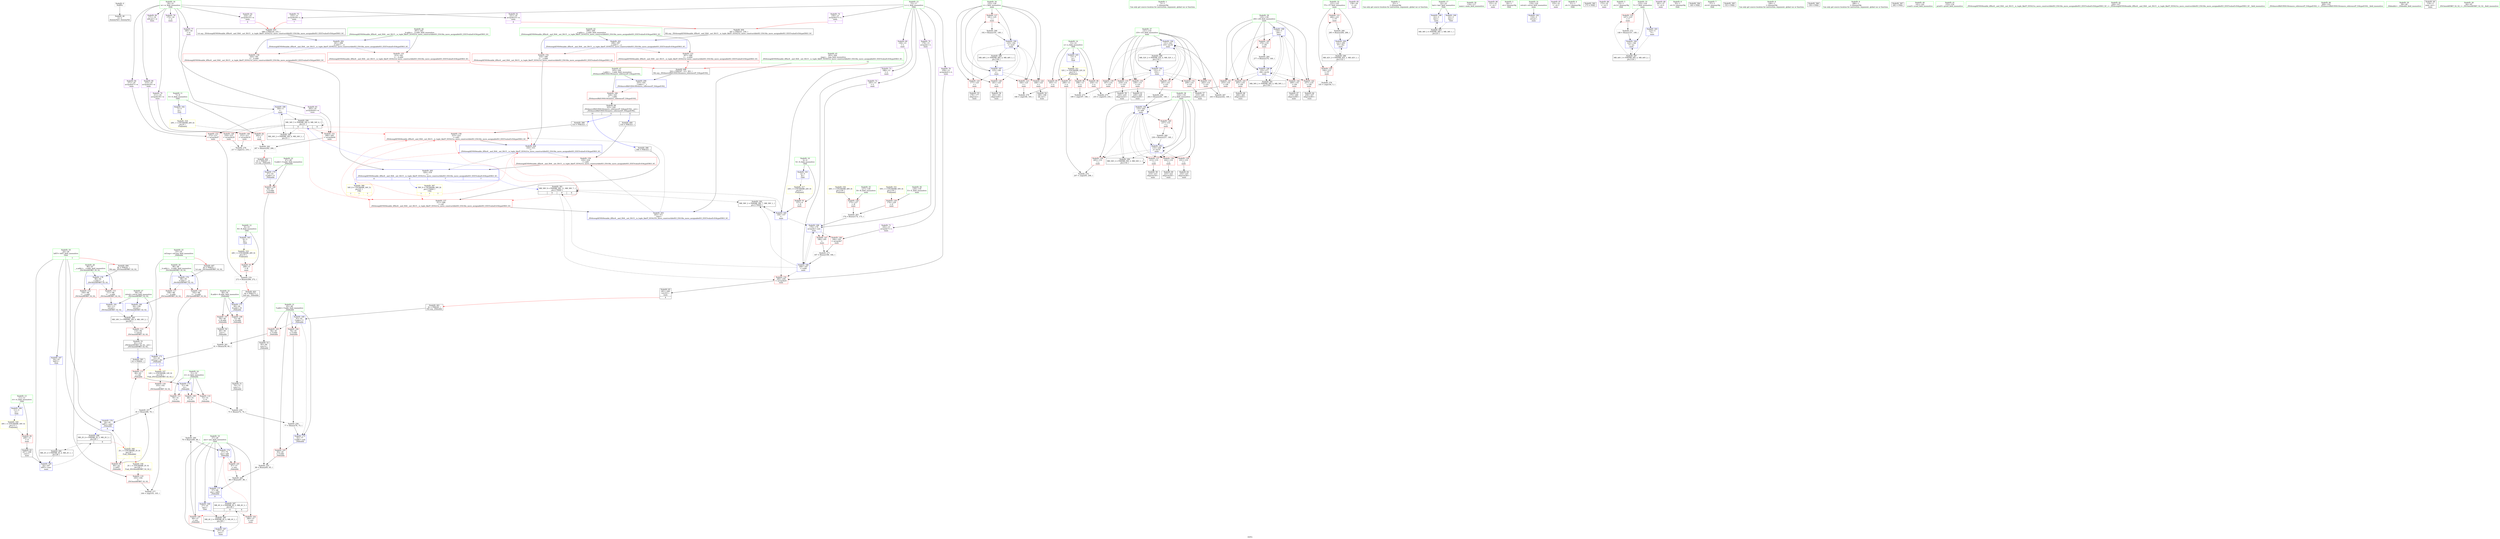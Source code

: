 digraph "SVFG" {
	label="SVFG";

	Node0x559881ffaec0 [shape=record,color=grey,label="{NodeID: 0\nNullPtr}"];
	Node0x559881ffaec0 -> Node0x55988200e510[style=solid];
	Node0x559882012890 [shape=record,color=grey,label="{NodeID: 277\n106 = cmp(103, 105, )\n}"];
	Node0x559882010de0 [shape=record,color=blue,label="{NodeID: 194\n131\<--243\ni10\<--inc34\nmain\n}"];
	Node0x559882010de0 -> Node0x559882013800[style=dashed];
	Node0x559882010de0 -> Node0x5598820138d0[style=dashed];
	Node0x559882010de0 -> Node0x5598820139a0[style=dashed];
	Node0x559882010de0 -> Node0x559882013a70[style=dashed];
	Node0x559882010de0 -> Node0x559882013b40[style=dashed];
	Node0x559882010de0 -> Node0x559882013c10[style=dashed];
	Node0x559882010de0 -> Node0x559882010de0[style=dashed];
	Node0x559882010de0 -> Node0x55988202b580[style=dashed];
	Node0x55988200e120 [shape=record,color=red,label="{NodeID: 111\n79\<--51\n\<--rt\n_Z4dealdii\n}"];
	Node0x55988200e120 -> Node0x55988201b6d0[style=solid];
	Node0x55988200c3c0 [shape=record,color=green,label="{NodeID: 28\n96\<--97\n__a.addr\<--__a.addr_field_insensitive\n_ZSt3minIdERKT_S2_S2_\n}"];
	Node0x55988200c3c0 -> Node0x55988200e390[style=solid];
	Node0x55988200c3c0 -> Node0x55988200e460[style=solid];
	Node0x55988200c3c0 -> Node0x559882016080[style=solid];
	Node0x559882013f50 [shape=record,color=red,label="{NodeID: 139\n231\<--133\n\<--j\nmain\n}"];
	Node0x559882013f50 -> Node0x55988200f0a0[style=solid];
	Node0x55988200ebc0 [shape=record,color=black,label="{NodeID: 56\n182\<--181\nidxprom6\<--\nmain\n}"];
	Node0x559882015730 [shape=record,color=blue,label="{NodeID: 167\n24\<--25\nleftT\<--\nGlob }"];
	Node0x559882015730 -> Node0x559882029c80[style=dashed];
	Node0x559882010280 [shape=record,color=purple,label="{NodeID: 84\n271\<--18\narrayidx47\<--w\nmain\n}"];
	Node0x559882010280 -> Node0x5598820149e0[style=solid];
	Node0x559881ffce80 [shape=record,color=green,label="{NodeID: 1\n5\<--1\n\<--dummyObj\nCan only get source location for instruction, argument, global var or function.}"];
	Node0x559882012a10 [shape=record,color=grey,label="{NodeID: 278\n145 = cmp(144, 5, )\n}"];
	Node0x559882010eb0 [shape=record,color=blue,label="{NodeID: 195\n24\<--247\nleftT\<--conv\nmain\n}"];
	Node0x559882010eb0 -> Node0x55988202dc80[style=dashed];
	Node0x55988200e1f0 [shape=record,color=red,label="{NodeID: 112\n66\<--63\n\<--call\n_Z4dealdii\n}"];
	Node0x55988200e1f0 -> Node0x559882015c70[style=solid];
	Node0x55988200c490 [shape=record,color=green,label="{NodeID: 29\n98\<--99\n__b.addr\<--__b.addr_field_insensitive\n_ZSt3minIdERKT_S2_S2_\n}"];
	Node0x55988200c490 -> Node0x559882012ca0[style=solid];
	Node0x55988200c490 -> Node0x559882012d70[style=solid];
	Node0x55988200c490 -> Node0x559882016150[style=solid];
	Node0x559881e60f20 [shape=record,color=yellow,style=double,label="{NodeID: 306\n2V_1 = ENCHI(MR_2V_0)\npts\{26 \}\nFun[_Z4dealdii]|{|<s3>1}}"];
	Node0x559881e60f20 -> Node0x55988200d760[style=dashed];
	Node0x559881e60f20 -> Node0x55988200e1f0[style=dashed];
	Node0x559881e60f20 -> Node0x559882015ee0[style=dashed];
	Node0x559881e60f20:s3 -> Node0x559882033230[style=dashed,color=red];
	Node0x559882014020 [shape=record,color=red,label="{NodeID: 140\n237\<--133\n\<--j\nmain\n}"];
	Node0x559882014020 -> Node0x559882011c90[style=solid];
	Node0x55988200ec90 [shape=record,color=black,label="{NodeID: 57\n210\<--209\nidxprom17\<--\nmain\n}"];
	Node0x559882015830 [shape=record,color=blue,label="{NodeID: 168\n27\<--25\nans\<--\nGlob }"];
	Node0x559882015830 -> Node0x55988202a180[style=dashed];
	Node0x559882010350 [shape=record,color=purple,label="{NodeID: 85\n139\<--29\n\<--.str\nmain\n}"];
	Node0x559881ffcf10 [shape=record,color=green,label="{NodeID: 2\n25\<--1\n\<--dummyObj\nCan only get source location for instruction, argument, global var or function.}"];
	Node0x559882012b90 [shape=record,color=grey,label="{NodeID: 279\n166 = cmp(164, 165, )\n}"];
	Node0x559882010f80 [shape=record,color=blue,label="{NodeID: 196\n22\<--5\nlast\<--\nmain\n}"];
	Node0x559882010f80 -> Node0x559882029780[style=dashed];
	Node0x55988200e2c0 [shape=record,color=red,label="{NodeID: 113\n114\<--94\n\<--retval\n_ZSt3minIdERKT_S2_S2_\n}"];
	Node0x55988200e2c0 -> Node0x55988200e950[style=solid];
	Node0x55988200c560 [shape=record,color=green,label="{NodeID: 30\n116\<--117\nmain\<--main_field_insensitive\n}"];
	Node0x5598820140f0 [shape=record,color=red,label="{NodeID: 141\n253\<--135\n\<--i36\nmain\n}"];
	Node0x5598820140f0 -> Node0x559882012590[style=solid];
	Node0x55988200ed60 [shape=record,color=black,label="{NodeID: 58\n214\<--213\nidxprom19\<--\nmain\n}"];
	Node0x559882015930 [shape=record,color=blue,label="{NodeID: 169\n45\<--42\nT.addr\<--T\n_Z4dealdii\n}"];
	Node0x559882015930 -> Node0x55988200daa0[style=dashed];
	Node0x559882015930 -> Node0x55988200db70[style=dashed];
	Node0x559882015930 -> Node0x559882015e10[style=dashed];
	Node0x559882010420 [shape=record,color=purple,label="{NodeID: 86\n151\<--31\n\<--.str.1\nmain\n}"];
	Node0x559881ffcfa0 [shape=record,color=green,label="{NodeID: 3\n29\<--1\n.str\<--dummyObj\nGlob }"];
	Node0x559882011050 [shape=record,color=blue,label="{NodeID: 197\n27\<--25\nans\<--\nmain\n}"];
	Node0x559882011050 -> Node0x55988202e180[style=dashed];
	Node0x55988200e390 [shape=record,color=red,label="{NodeID: 114\n104\<--96\n\<--__a.addr\n_ZSt3minIdERKT_S2_S2_\n}"];
	Node0x55988200e390 -> Node0x559882012f10[style=solid];
	Node0x55988200c660 [shape=record,color=green,label="{NodeID: 31\n119\<--120\nretval\<--retval_field_insensitive\nmain\n}"];
	Node0x55988200c660 -> Node0x5598820163c0[style=solid];
	Node0x5598820141c0 [shape=record,color=red,label="{NodeID: 142\n257\<--135\n\<--i36\nmain\n}"];
	Node0x5598820141c0 -> Node0x55988200f240[style=solid];
	Node0x55988200ee30 [shape=record,color=black,label="{NodeID: 59\n220\<--219\nidxprom22\<--\nmain\n}"];
	Node0x559882033230 [shape=record,color=yellow,style=double,label="{NodeID: 336\n2V_1 = ENCHI(MR_2V_0)\npts\{26 \}\nFun[_ZSt3minIdERKT_S2_S2_]}"];
	Node0x559882033230 -> Node0x559882012f10[style=dashed];
	Node0x559882015a00 [shape=record,color=blue,label="{NodeID: 170\n47\<--43\nS.addr\<--S\n_Z4dealdii\n}"];
	Node0x559882015a00 -> Node0x55988200dd10[style=dashed];
	Node0x5598820104f0 [shape=record,color=purple,label="{NodeID: 87\n155\<--33\n\<--.str.2\nmain\n}"];
	Node0x559881ffcc70 [shape=record,color=green,label="{NodeID: 4\n31\<--1\n.str.1\<--dummyObj\nGlob }"];
	Node0x559882011120 [shape=record,color=blue,label="{NodeID: 198\n135\<--5\ni36\<--\nmain\n}"];
	Node0x559882011120 -> Node0x5598820140f0[style=dashed];
	Node0x559882011120 -> Node0x5598820141c0[style=dashed];
	Node0x559882011120 -> Node0x559882014290[style=dashed];
	Node0x559882011120 -> Node0x559882014360[style=dashed];
	Node0x559882011120 -> Node0x559882014430[style=dashed];
	Node0x559882011120 -> Node0x5598820111f0[style=dashed];
	Node0x559882011120 -> Node0x55988202c380[style=dashed];
	Node0x55988200e460 [shape=record,color=red,label="{NodeID: 115\n111\<--96\n\<--__a.addr\n_ZSt3minIdERKT_S2_S2_\n}"];
	Node0x55988200e460 -> Node0x5598820162f0[style=solid];
	Node0x55988200c730 [shape=record,color=green,label="{NodeID: 32\n121\<--122\nTT\<--TT_field_insensitive\nmain\n}"];
	Node0x55988200c730 -> Node0x559882012fe0[style=solid];
	Node0x55988200c730 -> Node0x5598820130b0[style=solid];
	Node0x55988200c730 -> Node0x5598820112c0[style=solid];
	Node0x55988204a580 [shape=record,color=black,label="{NodeID: 392\n173 = PHI()\n}"];
	Node0x559882014290 [shape=record,color=red,label="{NodeID: 143\n263\<--135\n\<--i36\nmain\n}"];
	Node0x559882014290 -> Node0x55988200f3e0[style=solid];
	Node0x55988200ef00 [shape=record,color=black,label="{NodeID: 60\n223\<--222\nidxprom24\<--\nmain\n}"];
	Node0x559882033340 [shape=record,color=yellow,style=double,label="{NodeID: 337\n14V_1 = ENCHI(MR_14V_0)\npts\{54 \}\nFun[_ZSt3minIdERKT_S2_S2_]}"];
	Node0x559882033340 -> Node0x559882012e40[style=dashed];
	Node0x559882015ad0 [shape=record,color=blue,label="{NodeID: 171\n49\<--44\nR.addr\<--R\n_Z4dealdii\n}"];
	Node0x559882015ad0 -> Node0x55988200dde0[style=dashed];
	Node0x559882015ad0 -> Node0x55988200deb0[style=dashed];
	Node0x5598820105c0 [shape=record,color=purple,label="{NodeID: 88\n172\<--35\n\<--.str.3\nmain\n}"];
	Node0x559881ffcd00 [shape=record,color=green,label="{NodeID: 5\n33\<--1\n.str.2\<--dummyObj\nGlob }"];
	Node0x559882029280 [shape=record,color=black,label="{NodeID: 282\nMR_34V_2 = PHI(MR_34V_4, MR_34V_1, )\npts\{21 \}\n}"];
	Node0x559882029280 -> Node0x559882016700[style=dashed];
	Node0x5598820111f0 [shape=record,color=blue,label="{NodeID: 199\n135\<--277\ni36\<--inc50\nmain\n}"];
	Node0x5598820111f0 -> Node0x5598820140f0[style=dashed];
	Node0x5598820111f0 -> Node0x5598820141c0[style=dashed];
	Node0x5598820111f0 -> Node0x559882014290[style=dashed];
	Node0x5598820111f0 -> Node0x559882014360[style=dashed];
	Node0x5598820111f0 -> Node0x559882014430[style=dashed];
	Node0x5598820111f0 -> Node0x5598820111f0[style=dashed];
	Node0x5598820111f0 -> Node0x55988202c380[style=dashed];
	Node0x559882012ca0 [shape=record,color=red,label="{NodeID: 116\n102\<--98\n\<--__b.addr\n_ZSt3minIdERKT_S2_S2_\n}"];
	Node0x559882012ca0 -> Node0x559882012e40[style=solid];
	Node0x55988200c800 [shape=record,color=green,label="{NodeID: 33\n123\<--124\nT\<--T_field_insensitive\nmain\n}"];
	Node0x55988200c800 -> Node0x559882013180[style=solid];
	Node0x55988200c800 -> Node0x559882016490[style=solid];
	Node0x55988200c800 -> Node0x559882016560[style=solid];
	Node0x55988204a4b0 [shape=record,color=black,label="{NodeID: 393\n63 = PHI(91, )\n}"];
	Node0x55988204a4b0 -> Node0x55988200e1f0[style=solid];
	Node0x559882014360 [shape=record,color=red,label="{NodeID: 144\n269\<--135\n\<--i36\nmain\n}"];
	Node0x559882014360 -> Node0x55988200f4b0[style=solid];
	Node0x55988200efd0 [shape=record,color=black,label="{NodeID: 61\n229\<--228\nidxprom26\<--\nmain\n}"];
	Node0x55988201b3d0 [shape=record,color=grey,label="{NodeID: 255\n86 = Binary(83, 85, )\n}"];
	Node0x55988201b3d0 -> Node0x55988201c2d0[style=solid];
	Node0x559882015ba0 [shape=record,color=blue,label="{NodeID: 172\n53\<--61\nref.tmp\<--div\n_Z4dealdii\n|{|<s1>1}}"];
	Node0x559882015ba0 -> Node0x55988200e1f0[style=dashed];
	Node0x559882015ba0:s1 -> Node0x559882033340[style=dashed,color=red];
	Node0x559882010690 [shape=record,color=purple,label="{NodeID: 89\n281\<--37\n\<--.str.4\nmain\n}"];
	Node0x559881ffcd90 [shape=record,color=green,label="{NodeID: 6\n35\<--1\n.str.3\<--dummyObj\nGlob }"];
	Node0x559882029780 [shape=record,color=black,label="{NodeID: 283\nMR_36V_2 = PHI(MR_36V_3, MR_36V_1, )\npts\{23 \}\n}"];
	Node0x559882029780 -> Node0x559882010f80[style=dashed];
	Node0x5598820112c0 [shape=record,color=blue,label="{NodeID: 200\n121\<--285\nTT\<--dec\nmain\n}"];
	Node0x5598820112c0 -> Node0x55988202a680[style=dashed];
	Node0x559882012d70 [shape=record,color=red,label="{NodeID: 117\n108\<--98\n\<--__b.addr\n_ZSt3minIdERKT_S2_S2_\n}"];
	Node0x559882012d70 -> Node0x559882016220[style=solid];
	Node0x55988200c8d0 [shape=record,color=green,label="{NodeID: 34\n125\<--126\ni\<--i_field_insensitive\nmain\n}"];
	Node0x55988200c8d0 -> Node0x559882013250[style=solid];
	Node0x55988200c8d0 -> Node0x559882013320[style=solid];
	Node0x55988200c8d0 -> Node0x5598820133f0[style=solid];
	Node0x55988200c8d0 -> Node0x5598820134c0[style=solid];
	Node0x55988200c8d0 -> Node0x559882013590[style=solid];
	Node0x55988200c8d0 -> Node0x5598820167d0[style=solid];
	Node0x55988200c8d0 -> Node0x559882016a40[style=solid];
	Node0x55988204c640 [shape=record,color=black,label="{NodeID: 394\n140 = PHI()\n}"];
	Node0x559882014430 [shape=record,color=red,label="{NodeID: 145\n276\<--135\n\<--i36\nmain\n}"];
	Node0x559882014430 -> Node0x55988201c150[style=solid];
	Node0x55988200f0a0 [shape=record,color=black,label="{NodeID: 62\n232\<--231\nidxprom28\<--\nmain\n}"];
	Node0x55988201b550 [shape=record,color=grey,label="{NodeID: 256\n202 = Binary(201, 149, )\n}"];
	Node0x55988201b550 -> Node0x559882010c40[style=solid];
	Node0x559882015c70 [shape=record,color=blue,label="{NodeID: 173\n51\<--66\nrt\<--\n_Z4dealdii\n}"];
	Node0x559882015c70 -> Node0x55988200df80[style=dashed];
	Node0x559882015c70 -> Node0x55988200e050[style=dashed];
	Node0x559882015c70 -> Node0x55988200e120[style=dashed];
	Node0x559882010760 [shape=record,color=purple,label="{NodeID: 90\n171\<--18\nadd.ptr\<--w\nmain\n}"];
	Node0x55988200b3e0 [shape=record,color=green,label="{NodeID: 7\n37\<--1\n.str.4\<--dummyObj\nGlob }"];
	Node0x559882029c80 [shape=record,color=black,label="{NodeID: 284\nMR_2V_2 = PHI(MR_2V_4, MR_2V_1, )\npts\{26 \}\n}"];
	Node0x559882029c80 -> Node0x559882010eb0[style=dashed];
	Node0x559882011390 [shape=record,color=blue,label="{NodeID: 201\n299\<--297\n__a.addr\<--__a\n_ZSt4swapIiENSt9enable_ifIXsr6__and_ISt6__not_ISt15__is_tuple_likeIT_EESt21is_move_constructibleIS3_ESt18is_move_assignableIS3_EEE5valueEvE4typeERS3_SC_\n}"];
	Node0x559882011390 -> Node0x559882014ab0[style=dashed];
	Node0x559882011390 -> Node0x559882014b80[style=dashed];
	Node0x559882012e40 [shape=record,color=red,label="{NodeID: 118\n103\<--102\n\<--\n_ZSt3minIdERKT_S2_S2_\n}"];
	Node0x559882012e40 -> Node0x559882012890[style=solid];
	Node0x55988200c9a0 [shape=record,color=green,label="{NodeID: 35\n127\<--128\nB\<--B_field_insensitive\nmain\n}"];
	Node0x55988200c9a0 -> Node0x559882013660[style=solid];
	Node0x55988204c710 [shape=record,color=black,label="{NodeID: 395\n152 = PHI()\n}"];
	Node0x559882014500 [shape=record,color=red,label="{NodeID: 146\n184\<--183\n\<--arrayidx7\nmain\n}"];
	Node0x559882014500 -> Node0x559882011f90[style=solid];
	Node0x55988200f170 [shape=record,color=black,label="{NodeID: 63\n247\<--246\nconv\<--\nmain\n}"];
	Node0x55988200f170 -> Node0x559882010eb0[style=solid];
	Node0x55988201b6d0 [shape=record,color=grey,label="{NodeID: 257\n81 = Binary(80, 79, )\n}"];
	Node0x55988201b6d0 -> Node0x559882015ee0[style=solid];
	Node0x559882015d40 [shape=record,color=blue,label="{NodeID: 174\n27\<--70\nans\<--add\n_Z4dealdii\n}"];
	Node0x559882015d40 -> Node0x55988200d900[style=dashed];
	Node0x559882015d40 -> Node0x559882015fb0[style=dashed];
	Node0x559882010830 [shape=record,color=red,label="{NodeID: 91\n157\<--4\n\<--X\nmain\n}"];
	Node0x559882010830 -> Node0x559882016630[style=solid];
	Node0x55988200b470 [shape=record,color=green,label="{NodeID: 8\n149\<--1\n\<--dummyObj\nCan only get source location for instruction, argument, global var or function.}"];
	Node0x55988202a180 [shape=record,color=black,label="{NodeID: 285\nMR_4V_2 = PHI(MR_4V_4, MR_4V_1, )\npts\{28 \}\n}"];
	Node0x55988202a180 -> Node0x559882011050[style=dashed];
	Node0x559882011460 [shape=record,color=blue,label="{NodeID: 202\n301\<--298\n__b.addr\<--__b\n_ZSt4swapIiENSt9enable_ifIXsr6__and_ISt6__not_ISt15__is_tuple_likeIT_EESt21is_move_constructibleIS3_ESt18is_move_assignableIS3_EEE5valueEvE4typeERS3_SC_\n}"];
	Node0x559882011460 -> Node0x559882014c50[style=dashed];
	Node0x559882011460 -> Node0x559882014d20[style=dashed];
	Node0x559882012f10 [shape=record,color=red,label="{NodeID: 119\n105\<--104\n\<--\n_ZSt3minIdERKT_S2_S2_\n}"];
	Node0x559882012f10 -> Node0x559882012890[style=solid];
	Node0x55988200ca70 [shape=record,color=green,label="{NodeID: 36\n129\<--130\nE\<--E_field_insensitive\nmain\n}"];
	Node0x55988200ca70 -> Node0x559882013730[style=solid];
	Node0x55988204c7e0 [shape=record,color=black,label="{NodeID: 396\n156 = PHI()\n}"];
	Node0x5598820145d0 [shape=record,color=red,label="{NodeID: 147\n186\<--185\n\<--\nmain\n}"];
	Node0x5598820145d0 -> Node0x559882011f90[style=solid];
	Node0x55988200f240 [shape=record,color=black,label="{NodeID: 64\n258\<--257\nidxprom40\<--\nmain\n}"];
	Node0x55988201b850 [shape=record,color=grey,label="{NodeID: 258\n77 = Binary(76, 75, )\n}"];
	Node0x55988201b850 -> Node0x559882015e10[style=solid];
	Node0x559882015e10 [shape=record,color=blue,label="{NodeID: 175\n45\<--77\nT.addr\<--sub\n_Z4dealdii\n}"];
	Node0x559882015e10 -> Node0x55988200dc40[style=dashed];
	Node0x559882010900 [shape=record,color=red,label="{NodeID: 92\n262\<--7\n\<--S\nmain\n}"];
	Node0x559882010900 -> Node0x55988201be50[style=solid];
	Node0x55988200b500 [shape=record,color=green,label="{NodeID: 9\n286\<--1\n\<--dummyObj\nCan only get source location for instruction, argument, global var or function.}"];
	Node0x55988202a680 [shape=record,color=black,label="{NodeID: 286\nMR_42V_2 = PHI(MR_42V_3, MR_42V_1, )\npts\{122 \}\n}"];
	Node0x55988202a680 -> Node0x559882012fe0[style=dashed];
	Node0x55988202a680 -> Node0x5598820130b0[style=dashed];
	Node0x55988202a680 -> Node0x5598820112c0[style=dashed];
	Node0x559882011530 [shape=record,color=blue,label="{NodeID: 203\n303\<--311\n__tmp\<--\n_ZSt4swapIiENSt9enable_ifIXsr6__and_ISt6__not_ISt15__is_tuple_likeIT_EESt21is_move_constructibleIS3_ESt18is_move_assignableIS3_EEE5valueEvE4typeERS3_SC_\n}"];
	Node0x559882011530 -> Node0x559882014ec0[style=dashed];
	Node0x559882011530 -> Node0x559882014f90[style=dashed];
	Node0x559882012fe0 [shape=record,color=red,label="{NodeID: 120\n144\<--121\n\<--TT\nmain\n}"];
	Node0x559882012fe0 -> Node0x559882012a10[style=solid];
	Node0x55988200cb40 [shape=record,color=green,label="{NodeID: 37\n131\<--132\ni10\<--i10_field_insensitive\nmain\n}"];
	Node0x55988200cb40 -> Node0x559882013800[style=solid];
	Node0x55988200cb40 -> Node0x5598820138d0[style=solid];
	Node0x55988200cb40 -> Node0x5598820139a0[style=solid];
	Node0x55988200cb40 -> Node0x559882013a70[style=solid];
	Node0x55988200cb40 -> Node0x559882013b40[style=solid];
	Node0x55988200cb40 -> Node0x559882013c10[style=solid];
	Node0x55988200cb40 -> Node0x559882016b10[style=solid];
	Node0x55988200cb40 -> Node0x559882010de0[style=solid];
	Node0x55988204c8b0 [shape=record,color=black,label="{NodeID: 397\n282 = PHI()\n}"];
	Node0x5598820146a0 [shape=record,color=red,label="{NodeID: 148\n212\<--211\n\<--arrayidx18\nmain\n}"];
	Node0x5598820146a0 -> Node0x559882012710[style=solid];
	Node0x55988200f310 [shape=record,color=black,label="{NodeID: 65\n261\<--260\nconv42\<--\nmain\n|{<s0>8}}"];
	Node0x55988200f310:s0 -> Node0x55988204cdc0[style=solid,color=red];
	Node0x55988201b9d0 [shape=record,color=grey,label="{NodeID: 259\n75 = Binary(72, 74, )\n}"];
	Node0x55988201b9d0 -> Node0x55988201b850[style=solid];
	Node0x559882015ee0 [shape=record,color=blue,label="{NodeID: 176\n24\<--81\nleftT\<--sub2\n_Z4dealdii\n|{<s0>8}}"];
	Node0x559882015ee0:s0 -> Node0x55988202dc80[style=dashed,color=blue];
	Node0x5598820109d0 [shape=record,color=red,label="{NodeID: 93\n268\<--9\n\<--R\nmain\n}"];
	Node0x5598820109d0 -> Node0x559882011e10[style=solid];
	Node0x55988200b590 [shape=record,color=green,label="{NodeID: 10\n4\<--6\nX\<--X_field_insensitive\nGlob }"];
	Node0x55988200b590 -> Node0x559882010830[style=solid];
	Node0x55988200b590 -> Node0x559882015130[style=solid];
	Node0x55988202ab80 [shape=record,color=black,label="{NodeID: 287\nMR_44V_3 = PHI(MR_44V_4, MR_44V_2, )\npts\{124 \}\n}"];
	Node0x55988202ab80 -> Node0x559882013180[style=dashed];
	Node0x55988202ab80 -> Node0x559882016560[style=dashed];
	Node0x559882011600 [shape=record,color=blue,label="{NodeID: 204\n316\<--315\n\<--\n_ZSt4swapIiENSt9enable_ifIXsr6__and_ISt6__not_ISt15__is_tuple_likeIT_EESt21is_move_constructibleIS3_ESt18is_move_assignableIS3_EEE5valueEvE4typeERS3_SC_\n}"];
	Node0x559882011600 -> Node0x559882014f90[style=dashed];
	Node0x559882011600 -> Node0x5598820116d0[style=dashed];
	Node0x5598820130b0 [shape=record,color=red,label="{NodeID: 121\n284\<--121\n\<--TT\nmain\n}"];
	Node0x5598820130b0 -> Node0x55988201c450[style=solid];
	Node0x55988200cc10 [shape=record,color=green,label="{NodeID: 38\n133\<--134\nj\<--j_field_insensitive\nmain\n}"];
	Node0x55988200cc10 -> Node0x559882013ce0[style=solid];
	Node0x55988200cc10 -> Node0x559882013db0[style=solid];
	Node0x55988200cc10 -> Node0x559882013e80[style=solid];
	Node0x55988200cc10 -> Node0x559882013f50[style=solid];
	Node0x55988200cc10 -> Node0x559882014020[style=solid];
	Node0x55988200cc10 -> Node0x559882010c40[style=solid];
	Node0x55988200cc10 -> Node0x559882010d10[style=solid];
	Node0x55988204c980 [shape=record,color=black,label="{NodeID: 398\n308 = PHI(323, )\n}"];
	Node0x55988204c980 -> Node0x559882014df0[style=solid];
	Node0x559882014770 [shape=record,color=red,label="{NodeID: 149\n216\<--215\n\<--arrayidx20\nmain\n}"];
	Node0x559882014770 -> Node0x559882012710[style=solid];
	Node0x55988200f3e0 [shape=record,color=black,label="{NodeID: 66\n264\<--263\nidxprom43\<--\nmain\n}"];
	Node0x55988201bb50 [shape=record,color=grey,label="{NodeID: 260\n70 = Binary(69, 68, )\n}"];
	Node0x55988201bb50 -> Node0x559882015d40[style=solid];
	Node0x559882015fb0 [shape=record,color=blue,label="{NodeID: 177\n27\<--88\nans\<--add5\n_Z4dealdii\n|{<s0>8}}"];
	Node0x559882015fb0:s0 -> Node0x55988202e180[style=dashed,color=blue];
	Node0x559882010aa0 [shape=record,color=red,label="{NodeID: 94\n246\<--11\n\<--rt\nmain\n}"];
	Node0x559882010aa0 -> Node0x55988200f170[style=solid];
	Node0x55988200b620 [shape=record,color=green,label="{NodeID: 11\n7\<--8\nS\<--S_field_insensitive\nGlob }"];
	Node0x55988200b620 -> Node0x559882010900[style=solid];
	Node0x55988200b620 -> Node0x559882015230[style=solid];
	Node0x55988202b080 [shape=record,color=black,label="{NodeID: 288\nMR_46V_2 = PHI(MR_46V_4, MR_46V_1, )\npts\{126 \}\n}"];
	Node0x55988202b080 -> Node0x5598820167d0[style=dashed];
	Node0x5598820116d0 [shape=record,color=blue,label="{NodeID: 205\n320\<--319\n\<--\n_ZSt4swapIiENSt9enable_ifIXsr6__and_ISt6__not_ISt15__is_tuple_likeIT_EESt21is_move_constructibleIS3_ESt18is_move_assignableIS3_EEE5valueEvE4typeERS3_SC_\n|{<s0>6|<s1>6|<s2>7|<s3>7}}"];
	Node0x5598820116d0:s0 -> Node0x559882016e20[style=dashed,color=blue];
	Node0x5598820116d0:s1 -> Node0x559882016f80[style=dashed,color=blue];
	Node0x5598820116d0:s2 -> Node0x55988202eb80[style=dashed,color=blue];
	Node0x5598820116d0:s3 -> Node0x55988202f580[style=dashed,color=blue];
	Node0x559882013180 [shape=record,color=red,label="{NodeID: 122\n147\<--123\n\<--T\nmain\n}"];
	Node0x559882013180 -> Node0x559882012110[style=solid];
	Node0x55988200cce0 [shape=record,color=green,label="{NodeID: 39\n135\<--136\ni36\<--i36_field_insensitive\nmain\n}"];
	Node0x55988200cce0 -> Node0x5598820140f0[style=solid];
	Node0x55988200cce0 -> Node0x5598820141c0[style=solid];
	Node0x55988200cce0 -> Node0x559882014290[style=solid];
	Node0x55988200cce0 -> Node0x559882014360[style=solid];
	Node0x55988200cce0 -> Node0x559882014430[style=solid];
	Node0x55988200cce0 -> Node0x559882011120[style=solid];
	Node0x55988200cce0 -> Node0x5598820111f0[style=solid];
	Node0x55988204cb40 [shape=record,color=black,label="{NodeID: 399\n314 = PHI(323, )\n}"];
	Node0x55988204cb40 -> Node0x559882014ec0[style=solid];
	Node0x559882014840 [shape=record,color=red,label="{NodeID: 150\n260\<--259\n\<--arrayidx41\nmain\n}"];
	Node0x559882014840 -> Node0x55988200f310[style=solid];
	Node0x55988200f4b0 [shape=record,color=black,label="{NodeID: 67\n270\<--269\nidxprom46\<--\nmain\n}"];
	Node0x55988201bcd0 [shape=record,color=grey,label="{NodeID: 261\n61 = Binary(58, 60, )\n}"];
	Node0x55988201bcd0 -> Node0x559882015ba0[style=solid];
	Node0x559882016080 [shape=record,color=blue,label="{NodeID: 178\n96\<--92\n__a.addr\<--__a\n_ZSt3minIdERKT_S2_S2_\n}"];
	Node0x559882016080 -> Node0x55988200e390[style=dashed];
	Node0x559882016080 -> Node0x55988200e460[style=dashed];
	Node0x559882010b70 [shape=record,color=red,label="{NodeID: 95\n165\<--13\n\<--n\nmain\n}"];
	Node0x559882010b70 -> Node0x559882012b90[style=solid];
	Node0x55988200b6b0 [shape=record,color=green,label="{NodeID: 12\n9\<--10\nR\<--R_field_insensitive\nGlob }"];
	Node0x55988200b6b0 -> Node0x5598820109d0[style=solid];
	Node0x55988200b6b0 -> Node0x559882015330[style=solid];
	Node0x55988202b580 [shape=record,color=black,label="{NodeID: 289\nMR_52V_2 = PHI(MR_52V_4, MR_52V_1, )\npts\{132 \}\n}"];
	Node0x55988202b580 -> Node0x559882016b10[style=dashed];
	Node0x5598820117a0 [shape=record,color=blue,label="{NodeID: 206\n325\<--324\n__t.addr\<--__t\n_ZSt4moveIRiEONSt16remove_referenceIT_E4typeEOS2_\n}"];
	Node0x5598820117a0 -> Node0x559882015060[style=dashed];
	Node0x559882013250 [shape=record,color=red,label="{NodeID: 123\n164\<--125\n\<--i\nmain\n}"];
	Node0x559882013250 -> Node0x559882012b90[style=solid];
	Node0x55988200cdb0 [shape=record,color=green,label="{NodeID: 40\n141\<--142\nscanf\<--scanf_field_insensitive\n}"];
	Node0x55988204cc80 [shape=record,color=black,label="{NodeID: 400\n318 = PHI(323, )\n}"];
	Node0x55988204cc80 -> Node0x559882014f90[style=solid];
	Node0x559882032160 [shape=record,color=yellow,style=double,label="{NodeID: 317\n24V_1 = ENCHI(MR_24V_0)\npts\{6 \}\nFun[main]}"];
	Node0x559882032160 -> Node0x559882010830[style=dashed];
	Node0x559882014910 [shape=record,color=red,label="{NodeID: 151\n266\<--265\n\<--arrayidx44\nmain\n}"];
	Node0x559882014910 -> Node0x55988201be50[style=solid];
	Node0x55988200f580 [shape=record,color=black,label="{NodeID: 68\n323\<--328\n_ZSt4moveIRiEONSt16remove_referenceIT_E4typeEOS2__ret\<--\n_ZSt4moveIRiEONSt16remove_referenceIT_E4typeEOS2_\n|{<s0>10|<s1>11|<s2>12}}"];
	Node0x55988200f580:s0 -> Node0x55988204c980[style=solid,color=blue];
	Node0x55988200f580:s1 -> Node0x55988204cb40[style=solid,color=blue];
	Node0x55988200f580:s2 -> Node0x55988204cc80[style=solid,color=blue];
	Node0x55988201be50 [shape=record,color=grey,label="{NodeID: 262\n267 = Binary(262, 266, )\n|{<s0>8}}"];
	Node0x55988201be50:s0 -> Node0x55988204cf00[style=solid,color=red];
	Node0x559882016150 [shape=record,color=blue,label="{NodeID: 179\n98\<--93\n__b.addr\<--__b\n_ZSt3minIdERKT_S2_S2_\n}"];
	Node0x559882016150 -> Node0x559882012ca0[style=dashed];
	Node0x559882016150 -> Node0x559882012d70[style=dashed];
	Node0x55988200d4f0 [shape=record,color=red,label="{NodeID: 96\n198\<--13\n\<--n\nmain\n}"];
	Node0x55988200d4f0 -> Node0x559882012290[style=solid];
	Node0x55988200b740 [shape=record,color=green,label="{NodeID: 13\n11\<--12\nrt\<--rt_field_insensitive\nGlob }"];
	Node0x55988200b740 -> Node0x559882010aa0[style=solid];
	Node0x55988200b740 -> Node0x559882015430[style=solid];
	Node0x55988202c290 [shape=record,color=black,label="{NodeID: 290\nMR_54V_2 = PHI(MR_54V_3, MR_54V_1, )\npts\{134 \}\n}"];
	Node0x55988202c290 -> Node0x559882010c40[style=dashed];
	Node0x55988202c290 -> Node0x55988202c290[style=dashed];
	Node0x559882013320 [shape=record,color=red,label="{NodeID: 124\n168\<--125\n\<--i\nmain\n}"];
	Node0x559882013320 -> Node0x55988200ea20[style=solid];
	Node0x55988200ceb0 [shape=record,color=green,label="{NodeID: 41\n153\<--154\nprintf\<--printf_field_insensitive\n}"];
	Node0x55988204cdc0 [shape=record,color=black,label="{NodeID: 401\n42 = PHI(261, )\n0th arg _Z4dealdii }"];
	Node0x55988204cdc0 -> Node0x559882015930[style=solid];
	Node0x559882032270 [shape=record,color=yellow,style=double,label="{NodeID: 318\n26V_1 = ENCHI(MR_26V_0)\npts\{8 \}\nFun[main]}"];
	Node0x559882032270 -> Node0x559882010900[style=dashed];
	Node0x5598820149e0 [shape=record,color=red,label="{NodeID: 152\n272\<--271\n\<--arrayidx47\nmain\n}"];
	Node0x5598820149e0 -> Node0x559882011e10[style=solid];
	Node0x55988200f650 [shape=record,color=purple,label="{NodeID: 69\n158\<--15\n\<--L\nmain\n}"];
	Node0x55988200f650 -> Node0x559882016630[style=solid];
	Node0x55988201bfd0 [shape=record,color=grey,label="{NodeID: 263\n176 = Binary(174, 175, )\n}"];
	Node0x55988201bfd0 -> Node0x5598820168a0[style=solid];
	Node0x559882016220 [shape=record,color=blue,label="{NodeID: 180\n94\<--108\nretval\<--\n_ZSt3minIdERKT_S2_S2_\n}"];
	Node0x559882016220 -> Node0x55988202d780[style=dashed];
	Node0x55988200d5c0 [shape=record,color=red,label="{NodeID: 97\n206\<--13\n\<--n\nmain\n}"];
	Node0x55988200d5c0 -> Node0x559882012410[style=solid];
	Node0x55988200b7d0 [shape=record,color=green,label="{NodeID: 14\n13\<--14\nn\<--n_field_insensitive\nGlob }"];
	Node0x55988200b7d0 -> Node0x559882010b70[style=solid];
	Node0x55988200b7d0 -> Node0x55988200d4f0[style=solid];
	Node0x55988200b7d0 -> Node0x55988200d5c0[style=solid];
	Node0x55988200b7d0 -> Node0x55988200d690[style=solid];
	Node0x55988200b7d0 -> Node0x559882015530[style=solid];
	Node0x55988202c380 [shape=record,color=black,label="{NodeID: 291\nMR_56V_2 = PHI(MR_56V_4, MR_56V_1, )\npts\{136 \}\n}"];
	Node0x55988202c380 -> Node0x559882011120[style=dashed];
	Node0x5598820133f0 [shape=record,color=red,label="{NodeID: 125\n177\<--125\n\<--i\nmain\n}"];
	Node0x5598820133f0 -> Node0x55988200eaf0[style=solid];
	Node0x55988200cfb0 [shape=record,color=green,label="{NodeID: 42\n226\<--227\n_ZSt4swapIiENSt9enable_ifIXsr6__and_ISt6__not_ISt15__is_tuple_likeIT_EESt21is_move_constructibleIS3_ESt18is_move_assignableIS3_EEE5valueEvE4typeERS3_SC_\<--_ZSt4swapIiENSt9enable_ifIXsr6__and_ISt6__not_ISt15__is_tuple_likeIT_EESt21is_move_constructibleIS3_ESt18is_move_assignableIS3_EEE5valueEvE4typeERS3_SC__field_insensitive\n}"];
	Node0x55988204cf00 [shape=record,color=black,label="{NodeID: 402\n43 = PHI(267, )\n1st arg _Z4dealdii }"];
	Node0x55988204cf00 -> Node0x559882015a00[style=solid];
	Node0x559882032350 [shape=record,color=yellow,style=double,label="{NodeID: 319\n28V_1 = ENCHI(MR_28V_0)\npts\{10 \}\nFun[main]}"];
	Node0x559882032350 -> Node0x5598820109d0[style=dashed];
	Node0x559882014ab0 [shape=record,color=red,label="{NodeID: 153\n307\<--299\n\<--__a.addr\n_ZSt4swapIiENSt9enable_ifIXsr6__and_ISt6__not_ISt15__is_tuple_likeIT_EESt21is_move_constructibleIS3_ESt18is_move_assignableIS3_EEE5valueEvE4typeERS3_SC_\n|{<s0>10}}"];
	Node0x559882014ab0:s0 -> Node0x55988204d730[style=solid,color=red];
	Node0x55988200f720 [shape=record,color=purple,label="{NodeID: 70\n179\<--15\narrayidx\<--L\nmain\n}"];
	Node0x55988200f720 -> Node0x5598820168a0[style=solid];
	Node0x55988201c150 [shape=record,color=grey,label="{NodeID: 264\n277 = Binary(276, 149, )\n}"];
	Node0x55988201c150 -> Node0x5598820111f0[style=solid];
	Node0x5598820162f0 [shape=record,color=blue,label="{NodeID: 181\n94\<--111\nretval\<--\n_ZSt3minIdERKT_S2_S2_\n}"];
	Node0x5598820162f0 -> Node0x55988202d780[style=dashed];
	Node0x55988200d690 [shape=record,color=red,label="{NodeID: 98\n254\<--13\n\<--n\nmain\n}"];
	Node0x55988200d690 -> Node0x559882012590[style=solid];
	Node0x55988200b8a0 [shape=record,color=green,label="{NodeID: 15\n15\<--17\nL\<--L_field_insensitive\nGlob }"];
	Node0x55988200b8a0 -> Node0x55988200f650[style=solid];
	Node0x55988200b8a0 -> Node0x55988200f720[style=solid];
	Node0x55988200b8a0 -> Node0x55988200f7f0[style=solid];
	Node0x55988200b8a0 -> Node0x55988200f8c0[style=solid];
	Node0x55988200b8a0 -> Node0x55988200f990[style=solid];
	Node0x55988200b8a0 -> Node0x55988200fa60[style=solid];
	Node0x55988200b8a0 -> Node0x55988200fb30[style=solid];
	Node0x55988200b8a0 -> Node0x55988200fc00[style=solid];
	Node0x55988202c880 [shape=record,color=black,label="{NodeID: 292\nMR_58V_2 = PHI(MR_58V_7, MR_58V_1, )\npts\{170000 \}\n}"];
	Node0x55988202c880 -> Node0x559882016630[style=dashed];
	Node0x5598820134c0 [shape=record,color=red,label="{NodeID: 126\n181\<--125\n\<--i\nmain\n}"];
	Node0x5598820134c0 -> Node0x55988200ebc0[style=solid];
	Node0x55988200d0b0 [shape=record,color=green,label="{NodeID: 43\n299\<--300\n__a.addr\<--__a.addr_field_insensitive\n_ZSt4swapIiENSt9enable_ifIXsr6__and_ISt6__not_ISt15__is_tuple_likeIT_EESt21is_move_constructibleIS3_ESt18is_move_assignableIS3_EEE5valueEvE4typeERS3_SC_\n}"];
	Node0x55988200d0b0 -> Node0x559882014ab0[style=solid];
	Node0x55988200d0b0 -> Node0x559882014b80[style=solid];
	Node0x55988200d0b0 -> Node0x559882011390[style=solid];
	Node0x55988204d040 [shape=record,color=black,label="{NodeID: 403\n44 = PHI(273, )\n2nd arg _Z4dealdii }"];
	Node0x55988204d040 -> Node0x559882015ad0[style=solid];
	Node0x559882032430 [shape=record,color=yellow,style=double,label="{NodeID: 320\n30V_1 = ENCHI(MR_30V_0)\npts\{12 \}\nFun[main]}"];
	Node0x559882032430 -> Node0x559882010aa0[style=dashed];
	Node0x559882014b80 [shape=record,color=red,label="{NodeID: 154\n316\<--299\n\<--__a.addr\n_ZSt4swapIiENSt9enable_ifIXsr6__and_ISt6__not_ISt15__is_tuple_likeIT_EESt21is_move_constructibleIS3_ESt18is_move_assignableIS3_EEE5valueEvE4typeERS3_SC_\n}"];
	Node0x559882014b80 -> Node0x559882011600[style=solid];
	Node0x55988200f7f0 [shape=record,color=purple,label="{NodeID: 71\n183\<--15\narrayidx7\<--L\nmain\n}"];
	Node0x55988200f7f0 -> Node0x559882014500[style=solid];
	Node0x55988201c2d0 [shape=record,color=grey,label="{NodeID: 265\n88 = Binary(87, 86, )\n}"];
	Node0x55988201c2d0 -> Node0x559882015fb0[style=solid];
	Node0x5598820163c0 [shape=record,color=blue,label="{NodeID: 182\n119\<--5\nretval\<--\nmain\n}"];
	Node0x55988200d760 [shape=record,color=red,label="{NodeID: 99\n80\<--24\n\<--leftT\n_Z4dealdii\n}"];
	Node0x55988200d760 -> Node0x55988201b6d0[style=solid];
	Node0x55988200b970 [shape=record,color=green,label="{NodeID: 16\n18\<--21\nw\<--w_field_insensitive\nGlob }"];
	Node0x55988200b970 -> Node0x55988200fcd0[style=solid];
	Node0x55988200b970 -> Node0x55988200fda0[style=solid];
	Node0x55988200b970 -> Node0x55988200fe70[style=solid];
	Node0x55988200b970 -> Node0x55988200ff40[style=solid];
	Node0x55988200b970 -> Node0x559882010010[style=solid];
	Node0x55988200b970 -> Node0x5598820100e0[style=solid];
	Node0x55988200b970 -> Node0x5598820101b0[style=solid];
	Node0x55988200b970 -> Node0x559882010280[style=solid];
	Node0x55988200b970 -> Node0x559882010760[style=solid];
	Node0x559882013590 [shape=record,color=red,label="{NodeID: 127\n191\<--125\n\<--i\nmain\n}"];
	Node0x559882013590 -> Node0x55988201c750[style=solid];
	Node0x55988200d180 [shape=record,color=green,label="{NodeID: 44\n301\<--302\n__b.addr\<--__b.addr_field_insensitive\n_ZSt4swapIiENSt9enable_ifIXsr6__and_ISt6__not_ISt15__is_tuple_likeIT_EESt21is_move_constructibleIS3_ESt18is_move_assignableIS3_EEE5valueEvE4typeERS3_SC_\n}"];
	Node0x55988200d180 -> Node0x559882014c50[style=solid];
	Node0x55988200d180 -> Node0x559882014d20[style=solid];
	Node0x55988200d180 -> Node0x559882011460[style=solid];
	Node0x55988204d180 [shape=record,color=black,label="{NodeID: 404\n297 = PHI(221, 230, )\n0th arg _ZSt4swapIiENSt9enable_ifIXsr6__and_ISt6__not_ISt15__is_tuple_likeIT_EESt21is_move_constructibleIS3_ESt18is_move_assignableIS3_EEE5valueEvE4typeERS3_SC_ }"];
	Node0x55988204d180 -> Node0x559882011390[style=solid];
	Node0x559882032510 [shape=record,color=yellow,style=double,label="{NodeID: 321\n32V_1 = ENCHI(MR_32V_0)\npts\{14 \}\nFun[main]}"];
	Node0x559882032510 -> Node0x559882010b70[style=dashed];
	Node0x559882032510 -> Node0x55988200d4f0[style=dashed];
	Node0x559882032510 -> Node0x55988200d5c0[style=dashed];
	Node0x559882032510 -> Node0x55988200d690[style=dashed];
	Node0x559882014c50 [shape=record,color=red,label="{NodeID: 155\n313\<--301\n\<--__b.addr\n_ZSt4swapIiENSt9enable_ifIXsr6__and_ISt6__not_ISt15__is_tuple_likeIT_EESt21is_move_constructibleIS3_ESt18is_move_assignableIS3_EEE5valueEvE4typeERS3_SC_\n|{<s0>11}}"];
	Node0x559882014c50:s0 -> Node0x55988204d730[style=solid,color=red];
	Node0x55988200f8c0 [shape=record,color=purple,label="{NodeID: 72\n185\<--15\n\<--L\nmain\n}"];
	Node0x55988200f8c0 -> Node0x5598820145d0[style=solid];
	Node0x55988201c450 [shape=record,color=grey,label="{NodeID: 266\n285 = Binary(284, 286, )\n}"];
	Node0x55988201c450 -> Node0x5598820112c0[style=solid];
	Node0x559882016490 [shape=record,color=blue,label="{NodeID: 183\n123\<--5\nT\<--\nmain\n}"];
	Node0x559882016490 -> Node0x55988202ab80[style=dashed];
	Node0x55988200d830 [shape=record,color=red,label="{NodeID: 100\n69\<--27\n\<--ans\n_Z4dealdii\n}"];
	Node0x55988200d830 -> Node0x55988201bb50[style=solid];
	Node0x55988200ba40 [shape=record,color=green,label="{NodeID: 17\n22\<--23\nlast\<--last_field_insensitive\nGlob }"];
	Node0x55988200ba40 -> Node0x559882015630[style=solid];
	Node0x55988200ba40 -> Node0x559882010f80[style=solid];
	Node0x559882013660 [shape=record,color=red,label="{NodeID: 128\n175\<--127\n\<--B\nmain\n}"];
	Node0x559882013660 -> Node0x55988201bfd0[style=solid];
	Node0x55988200d250 [shape=record,color=green,label="{NodeID: 45\n303\<--304\n__tmp\<--__tmp_field_insensitive\n_ZSt4swapIiENSt9enable_ifIXsr6__and_ISt6__not_ISt15__is_tuple_likeIT_EESt21is_move_constructibleIS3_ESt18is_move_assignableIS3_EEE5valueEvE4typeERS3_SC_\n|{|<s1>12}}"];
	Node0x55988200d250 -> Node0x559882011530[style=solid];
	Node0x55988200d250:s1 -> Node0x55988204d730[style=solid,color=red];
	Node0x55988204d390 [shape=record,color=black,label="{NodeID: 405\n298 = PHI(224, 233, )\n1st arg _ZSt4swapIiENSt9enable_ifIXsr6__and_ISt6__not_ISt15__is_tuple_likeIT_EESt21is_move_constructibleIS3_ESt18is_move_assignableIS3_EEE5valueEvE4typeERS3_SC_ }"];
	Node0x55988204d390 -> Node0x559882011460[style=solid];
	Node0x559882014d20 [shape=record,color=red,label="{NodeID: 156\n320\<--301\n\<--__b.addr\n_ZSt4swapIiENSt9enable_ifIXsr6__and_ISt6__not_ISt15__is_tuple_likeIT_EESt21is_move_constructibleIS3_ESt18is_move_assignableIS3_EEE5valueEvE4typeERS3_SC_\n}"];
	Node0x559882014d20 -> Node0x5598820116d0[style=solid];
	Node0x55988200f990 [shape=record,color=purple,label="{NodeID: 73\n188\<--15\n\<--L\nmain\n}"];
	Node0x55988200f990 -> Node0x559882016970[style=solid];
	Node0x55988201c5d0 [shape=record,color=grey,label="{NodeID: 267\n243 = Binary(242, 149, )\n}"];
	Node0x55988201c5d0 -> Node0x559882010de0[style=solid];
	Node0x559882016560 [shape=record,color=blue,label="{NodeID: 184\n123\<--148\nT\<--inc\nmain\n}"];
	Node0x559882016560 -> Node0x55988202ab80[style=dashed];
	Node0x55988200d900 [shape=record,color=red,label="{NodeID: 101\n87\<--27\n\<--ans\n_Z4dealdii\n}"];
	Node0x55988200d900 -> Node0x55988201c2d0[style=solid];
	Node0x55988200bb10 [shape=record,color=green,label="{NodeID: 18\n24\<--26\nleftT\<--leftT_field_insensitive\nGlob |{|<s4>1}}"];
	Node0x55988200bb10 -> Node0x55988200d760[style=solid];
	Node0x55988200bb10 -> Node0x559882015730[style=solid];
	Node0x55988200bb10 -> Node0x559882015ee0[style=solid];
	Node0x55988200bb10 -> Node0x559882010eb0[style=solid];
	Node0x55988200bb10:s4 -> Node0x55988204d510[style=solid,color=red];
	Node0x55988202d780 [shape=record,color=black,label="{NodeID: 295\nMR_18V_3 = PHI(MR_18V_4, MR_18V_2, )\npts\{95 \}\n}"];
	Node0x55988202d780 -> Node0x55988200e2c0[style=dashed];
	Node0x559882013730 [shape=record,color=red,label="{NodeID: 129\n174\<--129\n\<--E\nmain\n}"];
	Node0x559882013730 -> Node0x55988201bfd0[style=solid];
	Node0x55988200d320 [shape=record,color=green,label="{NodeID: 46\n309\<--310\n_ZSt4moveIRiEONSt16remove_referenceIT_E4typeEOS2_\<--_ZSt4moveIRiEONSt16remove_referenceIT_E4typeEOS2__field_insensitive\n}"];
	Node0x55988204d510 [shape=record,color=black,label="{NodeID: 406\n92 = PHI(24, )\n0th arg _ZSt3minIdERKT_S2_S2_ }"];
	Node0x55988204d510 -> Node0x559882016080[style=solid];
	Node0x559882014df0 [shape=record,color=red,label="{NodeID: 157\n311\<--308\n\<--call\n_ZSt4swapIiENSt9enable_ifIXsr6__and_ISt6__not_ISt15__is_tuple_likeIT_EESt21is_move_constructibleIS3_ESt18is_move_assignableIS3_EEE5valueEvE4typeERS3_SC_\n}"];
	Node0x559882014df0 -> Node0x559882011530[style=solid];
	Node0x55988200fa60 [shape=record,color=purple,label="{NodeID: 74\n230\<--15\narrayidx27\<--L\nmain\n|{<s0>7}}"];
	Node0x55988200fa60:s0 -> Node0x55988204d180[style=solid,color=red];
	Node0x55988201c750 [shape=record,color=grey,label="{NodeID: 268\n192 = Binary(191, 149, )\n}"];
	Node0x55988201c750 -> Node0x559882016a40[style=solid];
	Node0x559882016630 [shape=record,color=blue,label="{NodeID: 185\n158\<--157\n\<--\nmain\n}"];
	Node0x559882016630 -> Node0x559882014840[style=dashed];
	Node0x559882016630 -> Node0x5598820168a0[style=dashed];
	Node0x559882016630 -> Node0x55988202c880[style=dashed];
	Node0x559882016630 -> Node0x55988202f580[style=dashed];
	Node0x55988200d9d0 [shape=record,color=red,label="{NodeID: 102\n280\<--27\n\<--ans\nmain\n}"];
	Node0x55988200bbe0 [shape=record,color=green,label="{NodeID: 19\n27\<--28\nans\<--ans_field_insensitive\nGlob }"];
	Node0x55988200bbe0 -> Node0x55988200d830[style=solid];
	Node0x55988200bbe0 -> Node0x55988200d900[style=solid];
	Node0x55988200bbe0 -> Node0x55988200d9d0[style=solid];
	Node0x55988200bbe0 -> Node0x559882015830[style=solid];
	Node0x55988200bbe0 -> Node0x559882015d40[style=solid];
	Node0x55988200bbe0 -> Node0x559882015fb0[style=solid];
	Node0x55988200bbe0 -> Node0x559882011050[style=solid];
	Node0x55988202dc80 [shape=record,color=black,label="{NodeID: 296\nMR_2V_4 = PHI(MR_2V_5, MR_2V_3, )\npts\{26 \}\n|{|<s1>8}}"];
	Node0x55988202dc80 -> Node0x559882029c80[style=dashed];
	Node0x55988202dc80:s1 -> Node0x559881e60f20[style=dashed,color=red];
	Node0x559882013800 [shape=record,color=red,label="{NodeID: 130\n197\<--131\n\<--i10\nmain\n}"];
	Node0x559882013800 -> Node0x559882012290[style=solid];
	Node0x55988200d420 [shape=record,color=green,label="{NodeID: 47\n325\<--326\n__t.addr\<--__t.addr_field_insensitive\n_ZSt4moveIRiEONSt16remove_referenceIT_E4typeEOS2_\n}"];
	Node0x55988200d420 -> Node0x559882015060[style=solid];
	Node0x55988200d420 -> Node0x5598820117a0[style=solid];
	Node0x55988204d620 [shape=record,color=black,label="{NodeID: 407\n93 = PHI(53, )\n1st arg _ZSt3minIdERKT_S2_S2_ }"];
	Node0x55988204d620 -> Node0x559882016150[style=solid];
	Node0x559882014ec0 [shape=record,color=red,label="{NodeID: 158\n315\<--314\n\<--call1\n_ZSt4swapIiENSt9enable_ifIXsr6__and_ISt6__not_ISt15__is_tuple_likeIT_EESt21is_move_constructibleIS3_ESt18is_move_assignableIS3_EEE5valueEvE4typeERS3_SC_\n}"];
	Node0x559882014ec0 -> Node0x559882011600[style=solid];
	Node0x55988200fb30 [shape=record,color=purple,label="{NodeID: 75\n233\<--15\narrayidx29\<--L\nmain\n|{<s0>7}}"];
	Node0x55988200fb30:s0 -> Node0x55988204d390[style=solid,color=red];
	Node0x559882011c90 [shape=record,color=grey,label="{NodeID: 269\n238 = Binary(237, 149, )\n}"];
	Node0x559882011c90 -> Node0x559882010d10[style=solid];
	Node0x559882016700 [shape=record,color=blue,label="{NodeID: 186\n160\<--5\n\<--\nmain\n}"];
	Node0x559882016700 -> Node0x559882014910[style=dashed];
	Node0x559882016700 -> Node0x5598820149e0[style=dashed];
	Node0x559882016700 -> Node0x559882029280[style=dashed];
	Node0x559882016700 -> Node0x55988202eb80[style=dashed];
	Node0x55988200daa0 [shape=record,color=red,label="{NodeID: 103\n58\<--45\n\<--T.addr\n_Z4dealdii\n}"];
	Node0x55988200daa0 -> Node0x55988201bcd0[style=solid];
	Node0x55988200bce0 [shape=record,color=green,label="{NodeID: 20\n39\<--40\n_Z4dealdii\<--_Z4dealdii_field_insensitive\n}"];
	Node0x55988202e180 [shape=record,color=black,label="{NodeID: 297\nMR_4V_4 = PHI(MR_4V_5, MR_4V_3, )\npts\{28 \}\n|{|<s2>8|<s3>8}}"];
	Node0x55988202e180 -> Node0x55988200d9d0[style=dashed];
	Node0x55988202e180 -> Node0x55988202a180[style=dashed];
	Node0x55988202e180:s2 -> Node0x55988200d830[style=dashed,color=red];
	Node0x55988202e180:s3 -> Node0x559882015d40[style=dashed,color=red];
	Node0x5598820138d0 [shape=record,color=red,label="{NodeID: 131\n201\<--131\n\<--i10\nmain\n}"];
	Node0x5598820138d0 -> Node0x55988201b550[style=solid];
	Node0x55988200e510 [shape=record,color=black,label="{NodeID: 48\n2\<--3\ndummyVal\<--dummyVal\n}"];
	Node0x55988204d730 [shape=record,color=black,label="{NodeID: 408\n324 = PHI(307, 313, 303, )\n0th arg _ZSt4moveIRiEONSt16remove_referenceIT_E4typeEOS2_ }"];
	Node0x55988204d730 -> Node0x5598820117a0[style=solid];
	Node0x559882014f90 [shape=record,color=red,label="{NodeID: 159\n319\<--318\n\<--call2\n_ZSt4swapIiENSt9enable_ifIXsr6__and_ISt6__not_ISt15__is_tuple_likeIT_EESt21is_move_constructibleIS3_ESt18is_move_assignableIS3_EEE5valueEvE4typeERS3_SC_\n}"];
	Node0x559882014f90 -> Node0x5598820116d0[style=solid];
	Node0x55988200fc00 [shape=record,color=purple,label="{NodeID: 76\n259\<--15\narrayidx41\<--L\nmain\n}"];
	Node0x55988200fc00 -> Node0x559882014840[style=solid];
	Node0x559882011e10 [shape=record,color=grey,label="{NodeID: 270\n273 = Binary(268, 272, )\n|{<s0>8}}"];
	Node0x559882011e10:s0 -> Node0x55988204d040[style=solid,color=red];
	Node0x5598820167d0 [shape=record,color=blue,label="{NodeID: 187\n125\<--149\ni\<--\nmain\n}"];
	Node0x5598820167d0 -> Node0x559882013250[style=dashed];
	Node0x5598820167d0 -> Node0x559882013320[style=dashed];
	Node0x5598820167d0 -> Node0x5598820133f0[style=dashed];
	Node0x5598820167d0 -> Node0x5598820134c0[style=dashed];
	Node0x5598820167d0 -> Node0x559882013590[style=dashed];
	Node0x5598820167d0 -> Node0x559882016a40[style=dashed];
	Node0x5598820167d0 -> Node0x55988202b080[style=dashed];
	Node0x55988200db70 [shape=record,color=red,label="{NodeID: 104\n76\<--45\n\<--T.addr\n_Z4dealdii\n}"];
	Node0x55988200db70 -> Node0x55988201b850[style=solid];
	Node0x55988200bde0 [shape=record,color=green,label="{NodeID: 21\n45\<--46\nT.addr\<--T.addr_field_insensitive\n_Z4dealdii\n}"];
	Node0x55988200bde0 -> Node0x55988200daa0[style=solid];
	Node0x55988200bde0 -> Node0x55988200db70[style=solid];
	Node0x55988200bde0 -> Node0x55988200dc40[style=solid];
	Node0x55988200bde0 -> Node0x559882015930[style=solid];
	Node0x55988200bde0 -> Node0x559882015e10[style=solid];
	Node0x5598820139a0 [shape=record,color=red,label="{NodeID: 132\n209\<--131\n\<--i10\nmain\n}"];
	Node0x5598820139a0 -> Node0x55988200ec90[style=solid];
	Node0x55988200e610 [shape=record,color=black,label="{NodeID: 49\n118\<--5\nmain_ret\<--\nmain\n}"];
	Node0x559882015060 [shape=record,color=red,label="{NodeID: 160\n328\<--325\n\<--__t.addr\n_ZSt4moveIRiEONSt16remove_referenceIT_E4typeEOS2_\n}"];
	Node0x559882015060 -> Node0x55988200f580[style=solid];
	Node0x55988200fcd0 [shape=record,color=purple,label="{NodeID: 77\n160\<--18\n\<--w\nmain\n}"];
	Node0x55988200fcd0 -> Node0x559882016700[style=solid];
	Node0x559882011f90 [shape=record,color=grey,label="{NodeID: 271\n187 = Binary(186, 184, )\n}"];
	Node0x559882011f90 -> Node0x559882016970[style=solid];
	Node0x5598820168a0 [shape=record,color=blue,label="{NodeID: 188\n179\<--176\narrayidx\<--sub\nmain\n}"];
	Node0x5598820168a0 -> Node0x559882014500[style=dashed];
	Node0x5598820168a0 -> Node0x5598820145d0[style=dashed];
	Node0x5598820168a0 -> Node0x559882016970[style=dashed];
	Node0x55988200dc40 [shape=record,color=red,label="{NodeID: 105\n83\<--45\n\<--T.addr\n_Z4dealdii\n}"];
	Node0x55988200dc40 -> Node0x55988201b3d0[style=solid];
	Node0x55988200beb0 [shape=record,color=green,label="{NodeID: 22\n47\<--48\nS.addr\<--S.addr_field_insensitive\n_Z4dealdii\n}"];
	Node0x55988200beb0 -> Node0x55988200dd10[style=solid];
	Node0x55988200beb0 -> Node0x559882015a00[style=solid];
	Node0x55988202eb80 [shape=record,color=black,label="{NodeID: 299\nMR_34V_5 = PHI(MR_34V_8, MR_34V_4, )\npts\{21 \}\n|{|<s6>6|<s7>6|<s8>6}}"];
	Node0x55988202eb80 -> Node0x5598820146a0[style=dashed];
	Node0x55988202eb80 -> Node0x559882014770[style=dashed];
	Node0x55988202eb80 -> Node0x559882014910[style=dashed];
	Node0x55988202eb80 -> Node0x5598820149e0[style=dashed];
	Node0x55988202eb80 -> Node0x559882029280[style=dashed];
	Node0x55988202eb80 -> Node0x55988202eb80[style=dashed];
	Node0x55988202eb80:s6 -> Node0x559882014df0[style=dashed,color=red];
	Node0x55988202eb80:s7 -> Node0x559882014ec0[style=dashed,color=red];
	Node0x55988202eb80:s8 -> Node0x559882011600[style=dashed,color=red];
	Node0x559882013a70 [shape=record,color=red,label="{NodeID: 133\n219\<--131\n\<--i10\nmain\n}"];
	Node0x559882013a70 -> Node0x55988200ee30[style=solid];
	Node0x55988200e6e0 [shape=record,color=black,label="{NodeID: 50\n60\<--59\nconv\<--\n_Z4dealdii\n}"];
	Node0x55988200e6e0 -> Node0x55988201bcd0[style=solid];
	Node0x559882015130 [shape=record,color=blue,label="{NodeID: 161\n4\<--5\nX\<--\nGlob }"];
	Node0x559882015130 -> Node0x559882032160[style=dashed];
	Node0x55988200fda0 [shape=record,color=purple,label="{NodeID: 78\n170\<--18\n\<--w\nmain\n}"];
	Node0x559882012110 [shape=record,color=grey,label="{NodeID: 272\n148 = Binary(147, 149, )\n}"];
	Node0x559882012110 -> Node0x559882016560[style=solid];
	Node0x559882016970 [shape=record,color=blue,label="{NodeID: 189\n188\<--187\n\<--sub8\nmain\n}"];
	Node0x559882016970 -> Node0x559882014840[style=dashed];
	Node0x559882016970 -> Node0x5598820168a0[style=dashed];
	Node0x559882016970 -> Node0x55988202c880[style=dashed];
	Node0x559882016970 -> Node0x55988202f580[style=dashed];
	Node0x55988200dd10 [shape=record,color=red,label="{NodeID: 106\n84\<--47\n\<--S.addr\n_Z4dealdii\n}"];
	Node0x55988200dd10 -> Node0x55988200e880[style=solid];
	Node0x55988200bf80 [shape=record,color=green,label="{NodeID: 23\n49\<--50\nR.addr\<--R.addr_field_insensitive\n_Z4dealdii\n}"];
	Node0x55988200bf80 -> Node0x55988200dde0[style=solid];
	Node0x55988200bf80 -> Node0x55988200deb0[style=solid];
	Node0x55988200bf80 -> Node0x559882015ad0[style=solid];
	Node0x559882013b40 [shape=record,color=red,label="{NodeID: 134\n228\<--131\n\<--i10\nmain\n}"];
	Node0x559882013b40 -> Node0x55988200efd0[style=solid];
	Node0x55988200e7b0 [shape=record,color=black,label="{NodeID: 51\n74\<--73\nconv1\<--\n_Z4dealdii\n}"];
	Node0x55988200e7b0 -> Node0x55988201b9d0[style=solid];
	Node0x559882015230 [shape=record,color=blue,label="{NodeID: 162\n7\<--5\nS\<--\nGlob }"];
	Node0x559882015230 -> Node0x559882032270[style=dashed];
	Node0x55988200fe70 [shape=record,color=purple,label="{NodeID: 79\n211\<--18\narrayidx18\<--w\nmain\n}"];
	Node0x55988200fe70 -> Node0x5598820146a0[style=solid];
	Node0x559882012290 [shape=record,color=grey,label="{NodeID: 273\n199 = cmp(197, 198, )\n}"];
	Node0x559882016a40 [shape=record,color=blue,label="{NodeID: 190\n125\<--192\ni\<--inc9\nmain\n}"];
	Node0x559882016a40 -> Node0x559882013250[style=dashed];
	Node0x559882016a40 -> Node0x559882013320[style=dashed];
	Node0x559882016a40 -> Node0x5598820133f0[style=dashed];
	Node0x559882016a40 -> Node0x5598820134c0[style=dashed];
	Node0x559882016a40 -> Node0x559882013590[style=dashed];
	Node0x559882016a40 -> Node0x559882016a40[style=dashed];
	Node0x559882016a40 -> Node0x55988202b080[style=dashed];
	Node0x55988200dde0 [shape=record,color=red,label="{NodeID: 107\n59\<--49\n\<--R.addr\n_Z4dealdii\n}"];
	Node0x55988200dde0 -> Node0x55988200e6e0[style=solid];
	Node0x55988200c050 [shape=record,color=green,label="{NodeID: 24\n51\<--52\nrt\<--rt_field_insensitive\n_Z4dealdii\n}"];
	Node0x55988200c050 -> Node0x55988200df80[style=solid];
	Node0x55988200c050 -> Node0x55988200e050[style=solid];
	Node0x55988200c050 -> Node0x55988200e120[style=solid];
	Node0x55988200c050 -> Node0x559882015c70[style=solid];
	Node0x55988202f580 [shape=record,color=black,label="{NodeID: 301\nMR_58V_8 = PHI(MR_58V_11, MR_58V_7, )\npts\{170000 \}\n|{|<s3>6|<s4>6|<s5>6}}"];
	Node0x55988202f580 -> Node0x559882014840[style=dashed];
	Node0x55988202f580 -> Node0x55988202c880[style=dashed];
	Node0x55988202f580 -> Node0x55988202f580[style=dashed];
	Node0x55988202f580:s3 -> Node0x559882014df0[style=dashed,color=red];
	Node0x55988202f580:s4 -> Node0x559882014ec0[style=dashed,color=red];
	Node0x55988202f580:s5 -> Node0x559882011600[style=dashed,color=red];
	Node0x559882013c10 [shape=record,color=red,label="{NodeID: 135\n242\<--131\n\<--i10\nmain\n}"];
	Node0x559882013c10 -> Node0x55988201c5d0[style=solid];
	Node0x55988200e880 [shape=record,color=black,label="{NodeID: 52\n85\<--84\nconv3\<--\n_Z4dealdii\n}"];
	Node0x55988200e880 -> Node0x55988201b3d0[style=solid];
	Node0x559882015330 [shape=record,color=blue,label="{NodeID: 163\n9\<--5\nR\<--\nGlob }"];
	Node0x559882015330 -> Node0x559882032350[style=dashed];
	Node0x55988200ff40 [shape=record,color=purple,label="{NodeID: 80\n215\<--18\narrayidx20\<--w\nmain\n}"];
	Node0x55988200ff40 -> Node0x559882014770[style=solid];
	Node0x559882012410 [shape=record,color=grey,label="{NodeID: 274\n207 = cmp(205, 206, )\n}"];
	Node0x559882016b10 [shape=record,color=blue,label="{NodeID: 191\n131\<--5\ni10\<--\nmain\n}"];
	Node0x559882016b10 -> Node0x559882013800[style=dashed];
	Node0x559882016b10 -> Node0x5598820138d0[style=dashed];
	Node0x559882016b10 -> Node0x5598820139a0[style=dashed];
	Node0x559882016b10 -> Node0x559882013a70[style=dashed];
	Node0x559882016b10 -> Node0x559882013b40[style=dashed];
	Node0x559882016b10 -> Node0x559882013c10[style=dashed];
	Node0x559882016b10 -> Node0x559882010de0[style=dashed];
	Node0x559882016b10 -> Node0x55988202b580[style=dashed];
	Node0x55988200deb0 [shape=record,color=red,label="{NodeID: 108\n73\<--49\n\<--R.addr\n_Z4dealdii\n}"];
	Node0x55988200deb0 -> Node0x55988200e7b0[style=solid];
	Node0x55988200c120 [shape=record,color=green,label="{NodeID: 25\n53\<--54\nref.tmp\<--ref.tmp_field_insensitive\n_Z4dealdii\n|{|<s1>1}}"];
	Node0x55988200c120 -> Node0x559882015ba0[style=solid];
	Node0x55988200c120:s1 -> Node0x55988204d620[style=solid,color=red];
	Node0x559882013ce0 [shape=record,color=red,label="{NodeID: 136\n205\<--133\n\<--j\nmain\n}"];
	Node0x559882013ce0 -> Node0x559882012410[style=solid];
	Node0x55988200e950 [shape=record,color=black,label="{NodeID: 53\n91\<--114\n_ZSt3minIdERKT_S2_S2__ret\<--\n_ZSt3minIdERKT_S2_S2_\n|{<s0>1}}"];
	Node0x55988200e950:s0 -> Node0x55988204a4b0[style=solid,color=blue];
	Node0x559882032cf0 [shape=record,color=yellow,style=double,label="{NodeID: 330\n48V_1 = ENCHI(MR_48V_0)\npts\{128 \}\nFun[main]}"];
	Node0x559882032cf0 -> Node0x559882013660[style=dashed];
	Node0x559882015430 [shape=record,color=blue,label="{NodeID: 164\n11\<--5\nrt\<--\nGlob }"];
	Node0x559882015430 -> Node0x559882032430[style=dashed];
	Node0x559882010010 [shape=record,color=purple,label="{NodeID: 81\n221\<--18\narrayidx23\<--w\nmain\n|{<s0>6}}"];
	Node0x559882010010:s0 -> Node0x55988204d180[style=solid,color=red];
	Node0x559882012590 [shape=record,color=grey,label="{NodeID: 275\n255 = cmp(253, 254, )\n}"];
	Node0x559882010c40 [shape=record,color=blue,label="{NodeID: 192\n133\<--202\nj\<--add\nmain\n}"];
	Node0x559882010c40 -> Node0x559882013ce0[style=dashed];
	Node0x559882010c40 -> Node0x559882013db0[style=dashed];
	Node0x559882010c40 -> Node0x559882013e80[style=dashed];
	Node0x559882010c40 -> Node0x559882013f50[style=dashed];
	Node0x559882010c40 -> Node0x559882014020[style=dashed];
	Node0x559882010c40 -> Node0x559882010c40[style=dashed];
	Node0x559882010c40 -> Node0x559882010d10[style=dashed];
	Node0x559882010c40 -> Node0x55988202c290[style=dashed];
	Node0x55988200df80 [shape=record,color=red,label="{NodeID: 109\n68\<--51\n\<--rt\n_Z4dealdii\n}"];
	Node0x55988200df80 -> Node0x55988201bb50[style=solid];
	Node0x55988200c1f0 [shape=record,color=green,label="{NodeID: 26\n64\<--65\n_ZSt3minIdERKT_S2_S2_\<--_ZSt3minIdERKT_S2_S2__field_insensitive\n}"];
	Node0x559882016e20 [shape=record,color=yellow,style=double,label="{NodeID: 386\n34V_6 = CSCHI(MR_34V_5)\npts\{21 \}\nCS[]|{<s0>7|<s1>7|<s2>7}}"];
	Node0x559882016e20:s0 -> Node0x559882014df0[style=dashed,color=red];
	Node0x559882016e20:s1 -> Node0x559882014ec0[style=dashed,color=red];
	Node0x559882016e20:s2 -> Node0x559882011600[style=dashed,color=red];
	Node0x559882013db0 [shape=record,color=red,label="{NodeID: 137\n213\<--133\n\<--j\nmain\n}"];
	Node0x559882013db0 -> Node0x55988200ed60[style=solid];
	Node0x55988200ea20 [shape=record,color=black,label="{NodeID: 54\n169\<--168\nidx.ext\<--\nmain\n}"];
	Node0x559882032dd0 [shape=record,color=yellow,style=double,label="{NodeID: 331\n50V_1 = ENCHI(MR_50V_0)\npts\{130 \}\nFun[main]}"];
	Node0x559882032dd0 -> Node0x559882013730[style=dashed];
	Node0x559882015530 [shape=record,color=blue,label="{NodeID: 165\n13\<--5\nn\<--\nGlob }"];
	Node0x559882015530 -> Node0x559882032510[style=dashed];
	Node0x5598820100e0 [shape=record,color=purple,label="{NodeID: 82\n224\<--18\narrayidx25\<--w\nmain\n|{<s0>6}}"];
	Node0x5598820100e0:s0 -> Node0x55988204d390[style=solid,color=red];
	Node0x559882012710 [shape=record,color=grey,label="{NodeID: 276\n217 = cmp(212, 216, )\n}"];
	Node0x559882010d10 [shape=record,color=blue,label="{NodeID: 193\n133\<--238\nj\<--inc31\nmain\n}"];
	Node0x559882010d10 -> Node0x559882013ce0[style=dashed];
	Node0x559882010d10 -> Node0x559882013db0[style=dashed];
	Node0x559882010d10 -> Node0x559882013e80[style=dashed];
	Node0x559882010d10 -> Node0x559882013f50[style=dashed];
	Node0x559882010d10 -> Node0x559882014020[style=dashed];
	Node0x559882010d10 -> Node0x559882010c40[style=dashed];
	Node0x559882010d10 -> Node0x559882010d10[style=dashed];
	Node0x559882010d10 -> Node0x55988202c290[style=dashed];
	Node0x55988200e050 [shape=record,color=red,label="{NodeID: 110\n72\<--51\n\<--rt\n_Z4dealdii\n}"];
	Node0x55988200e050 -> Node0x55988201b9d0[style=solid];
	Node0x55988200c2f0 [shape=record,color=green,label="{NodeID: 27\n94\<--95\nretval\<--retval_field_insensitive\n_ZSt3minIdERKT_S2_S2_\n}"];
	Node0x55988200c2f0 -> Node0x55988200e2c0[style=solid];
	Node0x55988200c2f0 -> Node0x559882016220[style=solid];
	Node0x55988200c2f0 -> Node0x5598820162f0[style=solid];
	Node0x559882016f80 [shape=record,color=yellow,style=double,label="{NodeID: 387\n58V_9 = CSCHI(MR_58V_8)\npts\{170000 \}\nCS[]|{<s0>7|<s1>7|<s2>7}}"];
	Node0x559882016f80:s0 -> Node0x559882014df0[style=dashed,color=red];
	Node0x559882016f80:s1 -> Node0x559882014ec0[style=dashed,color=red];
	Node0x559882016f80:s2 -> Node0x559882011600[style=dashed,color=red];
	Node0x559882013e80 [shape=record,color=red,label="{NodeID: 138\n222\<--133\n\<--j\nmain\n}"];
	Node0x559882013e80 -> Node0x55988200ef00[style=solid];
	Node0x55988200eaf0 [shape=record,color=black,label="{NodeID: 55\n178\<--177\nidxprom\<--\nmain\n}"];
	Node0x559882015630 [shape=record,color=blue,label="{NodeID: 166\n22\<--5\nlast\<--\nGlob }"];
	Node0x559882015630 -> Node0x559882029780[style=dashed];
	Node0x5598820101b0 [shape=record,color=purple,label="{NodeID: 83\n265\<--18\narrayidx44\<--w\nmain\n}"];
	Node0x5598820101b0 -> Node0x559882014910[style=solid];
}
